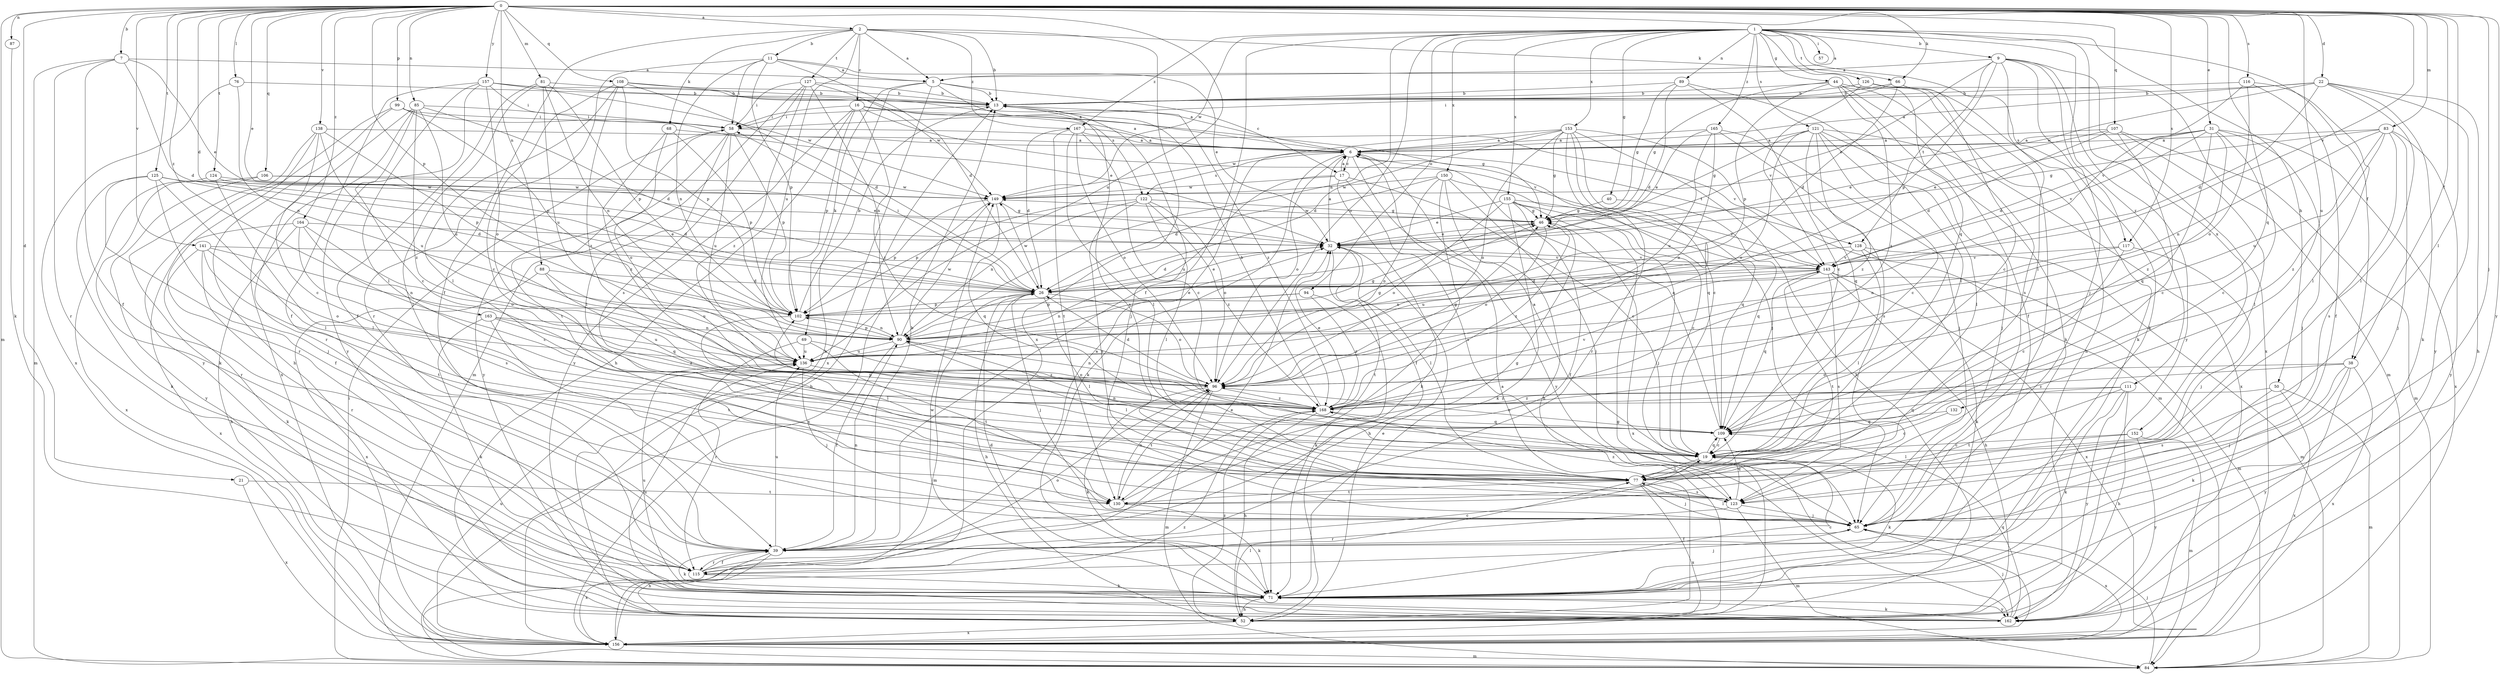 strict digraph  {
0;
1;
2;
5;
6;
7;
9;
11;
13;
16;
17;
19;
21;
22;
26;
31;
32;
38;
39;
40;
44;
46;
50;
52;
57;
58;
65;
66;
68;
69;
71;
76;
77;
81;
83;
84;
85;
87;
88;
89;
90;
94;
96;
99;
102;
106;
107;
108;
109;
111;
115;
116;
117;
121;
122;
123;
124;
125;
126;
127;
128;
130;
132;
136;
138;
141;
143;
149;
150;
152;
153;
155;
156;
157;
162;
163;
164;
165;
167;
168;
0 -> 2  [label=a];
0 -> 7  [label=b];
0 -> 21  [label=d];
0 -> 22  [label=d];
0 -> 26  [label=d];
0 -> 31  [label=e];
0 -> 32  [label=e];
0 -> 38  [label=f];
0 -> 65  [label=j];
0 -> 66  [label=k];
0 -> 76  [label=l];
0 -> 77  [label=l];
0 -> 81  [label=m];
0 -> 83  [label=m];
0 -> 84  [label=m];
0 -> 85  [label=n];
0 -> 87  [label=n];
0 -> 88  [label=n];
0 -> 99  [label=p];
0 -> 102  [label=p];
0 -> 106  [label=q];
0 -> 107  [label=q];
0 -> 108  [label=q];
0 -> 109  [label=q];
0 -> 116  [label=s];
0 -> 117  [label=s];
0 -> 124  [label=t];
0 -> 125  [label=t];
0 -> 132  [label=u];
0 -> 136  [label=u];
0 -> 138  [label=v];
0 -> 141  [label=v];
0 -> 143  [label=v];
0 -> 157  [label=y];
0 -> 162  [label=y];
0 -> 163  [label=z];
0 -> 164  [label=z];
1 -> 5  [label=a];
1 -> 9  [label=b];
1 -> 38  [label=f];
1 -> 39  [label=f];
1 -> 40  [label=g];
1 -> 44  [label=g];
1 -> 50  [label=h];
1 -> 57  [label=i];
1 -> 89  [label=n];
1 -> 90  [label=n];
1 -> 94  [label=o];
1 -> 96  [label=o];
1 -> 109  [label=q];
1 -> 111  [label=r];
1 -> 117  [label=s];
1 -> 121  [label=s];
1 -> 126  [label=t];
1 -> 149  [label=w];
1 -> 150  [label=x];
1 -> 152  [label=x];
1 -> 153  [label=x];
1 -> 155  [label=x];
1 -> 165  [label=z];
1 -> 167  [label=z];
2 -> 5  [label=a];
2 -> 11  [label=b];
2 -> 13  [label=b];
2 -> 16  [label=c];
2 -> 39  [label=f];
2 -> 66  [label=k];
2 -> 68  [label=k];
2 -> 127  [label=t];
2 -> 136  [label=u];
2 -> 156  [label=x];
2 -> 167  [label=z];
5 -> 13  [label=b];
5 -> 17  [label=c];
5 -> 52  [label=h];
5 -> 69  [label=k];
5 -> 122  [label=s];
5 -> 156  [label=x];
6 -> 17  [label=c];
6 -> 71  [label=k];
6 -> 96  [label=o];
6 -> 109  [label=q];
6 -> 122  [label=s];
6 -> 128  [label=t];
6 -> 162  [label=y];
7 -> 5  [label=a];
7 -> 26  [label=d];
7 -> 32  [label=e];
7 -> 39  [label=f];
7 -> 84  [label=m];
7 -> 115  [label=r];
9 -> 5  [label=a];
9 -> 32  [label=e];
9 -> 65  [label=j];
9 -> 71  [label=k];
9 -> 77  [label=l];
9 -> 102  [label=p];
9 -> 128  [label=t];
9 -> 156  [label=x];
9 -> 162  [label=y];
11 -> 5  [label=a];
11 -> 26  [label=d];
11 -> 32  [label=e];
11 -> 58  [label=i];
11 -> 90  [label=n];
11 -> 102  [label=p];
11 -> 115  [label=r];
13 -> 58  [label=i];
13 -> 65  [label=j];
13 -> 123  [label=s];
13 -> 168  [label=z];
16 -> 6  [label=a];
16 -> 46  [label=g];
16 -> 52  [label=h];
16 -> 58  [label=i];
16 -> 102  [label=p];
16 -> 143  [label=v];
16 -> 162  [label=y];
16 -> 168  [label=z];
17 -> 6  [label=a];
17 -> 19  [label=c];
17 -> 71  [label=k];
17 -> 123  [label=s];
17 -> 136  [label=u];
17 -> 149  [label=w];
19 -> 6  [label=a];
19 -> 71  [label=k];
19 -> 77  [label=l];
19 -> 90  [label=n];
19 -> 109  [label=q];
21 -> 130  [label=t];
21 -> 156  [label=x];
22 -> 6  [label=a];
22 -> 13  [label=b];
22 -> 26  [label=d];
22 -> 52  [label=h];
22 -> 71  [label=k];
22 -> 77  [label=l];
22 -> 149  [label=w];
22 -> 162  [label=y];
26 -> 32  [label=e];
26 -> 52  [label=h];
26 -> 58  [label=i];
26 -> 65  [label=j];
26 -> 77  [label=l];
26 -> 84  [label=m];
26 -> 96  [label=o];
26 -> 102  [label=p];
26 -> 149  [label=w];
31 -> 6  [label=a];
31 -> 19  [label=c];
31 -> 26  [label=d];
31 -> 32  [label=e];
31 -> 65  [label=j];
31 -> 109  [label=q];
31 -> 143  [label=v];
31 -> 156  [label=x];
31 -> 168  [label=z];
32 -> 6  [label=a];
32 -> 26  [label=d];
32 -> 52  [label=h];
32 -> 77  [label=l];
32 -> 130  [label=t];
32 -> 143  [label=v];
38 -> 65  [label=j];
38 -> 71  [label=k];
38 -> 96  [label=o];
38 -> 156  [label=x];
38 -> 162  [label=y];
38 -> 168  [label=z];
39 -> 6  [label=a];
39 -> 13  [label=b];
39 -> 52  [label=h];
39 -> 71  [label=k];
39 -> 90  [label=n];
39 -> 115  [label=r];
39 -> 136  [label=u];
39 -> 156  [label=x];
40 -> 46  [label=g];
40 -> 109  [label=q];
44 -> 13  [label=b];
44 -> 39  [label=f];
44 -> 46  [label=g];
44 -> 52  [label=h];
44 -> 71  [label=k];
44 -> 102  [label=p];
44 -> 123  [label=s];
44 -> 168  [label=z];
46 -> 32  [label=e];
46 -> 96  [label=o];
46 -> 149  [label=w];
46 -> 156  [label=x];
46 -> 168  [label=z];
50 -> 84  [label=m];
50 -> 123  [label=s];
50 -> 156  [label=x];
50 -> 168  [label=z];
52 -> 6  [label=a];
52 -> 32  [label=e];
52 -> 46  [label=g];
52 -> 77  [label=l];
52 -> 156  [label=x];
52 -> 168  [label=z];
58 -> 6  [label=a];
58 -> 77  [label=l];
58 -> 102  [label=p];
58 -> 130  [label=t];
58 -> 136  [label=u];
58 -> 162  [label=y];
65 -> 39  [label=f];
65 -> 77  [label=l];
65 -> 156  [label=x];
66 -> 13  [label=b];
66 -> 26  [label=d];
66 -> 58  [label=i];
66 -> 65  [label=j];
66 -> 71  [label=k];
68 -> 6  [label=a];
68 -> 96  [label=o];
68 -> 102  [label=p];
68 -> 168  [label=z];
69 -> 115  [label=r];
69 -> 130  [label=t];
69 -> 136  [label=u];
69 -> 168  [label=z];
71 -> 19  [label=c];
71 -> 26  [label=d];
71 -> 52  [label=h];
71 -> 136  [label=u];
71 -> 162  [label=y];
76 -> 13  [label=b];
76 -> 90  [label=n];
76 -> 156  [label=x];
77 -> 65  [label=j];
77 -> 123  [label=s];
77 -> 130  [label=t];
77 -> 156  [label=x];
81 -> 13  [label=b];
81 -> 39  [label=f];
81 -> 65  [label=j];
81 -> 90  [label=n];
81 -> 102  [label=p];
81 -> 136  [label=u];
83 -> 6  [label=a];
83 -> 46  [label=g];
83 -> 65  [label=j];
83 -> 90  [label=n];
83 -> 123  [label=s];
83 -> 136  [label=u];
83 -> 162  [label=y];
83 -> 168  [label=z];
84 -> 13  [label=b];
84 -> 58  [label=i];
84 -> 65  [label=j];
85 -> 19  [label=c];
85 -> 26  [label=d];
85 -> 58  [label=i];
85 -> 115  [label=r];
85 -> 136  [label=u];
85 -> 156  [label=x];
85 -> 168  [label=z];
87 -> 71  [label=k];
88 -> 26  [label=d];
88 -> 109  [label=q];
88 -> 136  [label=u];
88 -> 156  [label=x];
89 -> 13  [label=b];
89 -> 19  [label=c];
89 -> 26  [label=d];
89 -> 46  [label=g];
89 -> 77  [label=l];
90 -> 32  [label=e];
90 -> 39  [label=f];
90 -> 46  [label=g];
90 -> 77  [label=l];
90 -> 102  [label=p];
90 -> 136  [label=u];
90 -> 149  [label=w];
94 -> 71  [label=k];
94 -> 90  [label=n];
94 -> 102  [label=p];
94 -> 168  [label=z];
96 -> 26  [label=d];
96 -> 46  [label=g];
96 -> 71  [label=k];
96 -> 84  [label=m];
96 -> 90  [label=n];
96 -> 130  [label=t];
96 -> 168  [label=z];
99 -> 32  [label=e];
99 -> 52  [label=h];
99 -> 58  [label=i];
99 -> 102  [label=p];
99 -> 162  [label=y];
102 -> 13  [label=b];
102 -> 77  [label=l];
102 -> 90  [label=n];
106 -> 32  [label=e];
106 -> 115  [label=r];
106 -> 149  [label=w];
106 -> 162  [label=y];
107 -> 6  [label=a];
107 -> 19  [label=c];
107 -> 26  [label=d];
107 -> 32  [label=e];
107 -> 77  [label=l];
107 -> 84  [label=m];
108 -> 6  [label=a];
108 -> 13  [label=b];
108 -> 19  [label=c];
108 -> 26  [label=d];
108 -> 77  [label=l];
108 -> 102  [label=p];
108 -> 168  [label=z];
109 -> 6  [label=a];
109 -> 19  [label=c];
109 -> 96  [label=o];
109 -> 102  [label=p];
111 -> 52  [label=h];
111 -> 71  [label=k];
111 -> 109  [label=q];
111 -> 130  [label=t];
111 -> 162  [label=y];
111 -> 168  [label=z];
115 -> 19  [label=c];
115 -> 32  [label=e];
115 -> 39  [label=f];
115 -> 65  [label=j];
115 -> 71  [label=k];
115 -> 96  [label=o];
116 -> 13  [label=b];
116 -> 39  [label=f];
116 -> 77  [label=l];
116 -> 96  [label=o];
116 -> 143  [label=v];
117 -> 19  [label=c];
117 -> 65  [label=j];
117 -> 90  [label=n];
117 -> 143  [label=v];
121 -> 6  [label=a];
121 -> 19  [label=c];
121 -> 46  [label=g];
121 -> 65  [label=j];
121 -> 77  [label=l];
121 -> 96  [label=o];
121 -> 109  [label=q];
121 -> 156  [label=x];
121 -> 168  [label=z];
122 -> 46  [label=g];
122 -> 77  [label=l];
122 -> 90  [label=n];
122 -> 96  [label=o];
122 -> 102  [label=p];
122 -> 123  [label=s];
122 -> 168  [label=z];
123 -> 65  [label=j];
123 -> 84  [label=m];
123 -> 109  [label=q];
123 -> 115  [label=r];
123 -> 168  [label=z];
124 -> 26  [label=d];
124 -> 77  [label=l];
124 -> 149  [label=w];
124 -> 156  [label=x];
125 -> 26  [label=d];
125 -> 39  [label=f];
125 -> 65  [label=j];
125 -> 71  [label=k];
125 -> 77  [label=l];
125 -> 149  [label=w];
126 -> 13  [label=b];
126 -> 19  [label=c];
126 -> 84  [label=m];
126 -> 143  [label=v];
127 -> 13  [label=b];
127 -> 58  [label=i];
127 -> 84  [label=m];
127 -> 90  [label=n];
127 -> 123  [label=s];
127 -> 149  [label=w];
127 -> 168  [label=z];
128 -> 71  [label=k];
128 -> 77  [label=l];
128 -> 84  [label=m];
128 -> 136  [label=u];
128 -> 143  [label=v];
130 -> 46  [label=g];
130 -> 71  [label=k];
130 -> 96  [label=o];
132 -> 19  [label=c];
132 -> 109  [label=q];
136 -> 46  [label=g];
136 -> 65  [label=j];
136 -> 96  [label=o];
138 -> 6  [label=a];
138 -> 19  [label=c];
138 -> 71  [label=k];
138 -> 102  [label=p];
138 -> 115  [label=r];
138 -> 136  [label=u];
141 -> 71  [label=k];
141 -> 90  [label=n];
141 -> 96  [label=o];
141 -> 115  [label=r];
141 -> 130  [label=t];
141 -> 143  [label=v];
143 -> 26  [label=d];
143 -> 52  [label=h];
143 -> 84  [label=m];
143 -> 90  [label=n];
143 -> 109  [label=q];
143 -> 123  [label=s];
143 -> 130  [label=t];
143 -> 156  [label=x];
149 -> 46  [label=g];
149 -> 102  [label=p];
149 -> 109  [label=q];
149 -> 156  [label=x];
150 -> 26  [label=d];
150 -> 39  [label=f];
150 -> 52  [label=h];
150 -> 65  [label=j];
150 -> 96  [label=o];
150 -> 109  [label=q];
150 -> 149  [label=w];
152 -> 19  [label=c];
152 -> 77  [label=l];
152 -> 84  [label=m];
152 -> 162  [label=y];
153 -> 6  [label=a];
153 -> 19  [label=c];
153 -> 26  [label=d];
153 -> 46  [label=g];
153 -> 52  [label=h];
153 -> 65  [label=j];
153 -> 84  [label=m];
153 -> 96  [label=o];
153 -> 115  [label=r];
153 -> 149  [label=w];
155 -> 19  [label=c];
155 -> 32  [label=e];
155 -> 39  [label=f];
155 -> 46  [label=g];
155 -> 65  [label=j];
155 -> 71  [label=k];
155 -> 96  [label=o];
155 -> 143  [label=v];
156 -> 84  [label=m];
156 -> 136  [label=u];
156 -> 168  [label=z];
157 -> 6  [label=a];
157 -> 13  [label=b];
157 -> 39  [label=f];
157 -> 58  [label=i];
157 -> 77  [label=l];
157 -> 96  [label=o];
157 -> 149  [label=w];
157 -> 162  [label=y];
162 -> 65  [label=j];
162 -> 71  [label=k];
162 -> 109  [label=q];
162 -> 136  [label=u];
162 -> 149  [label=w];
163 -> 71  [label=k];
163 -> 90  [label=n];
163 -> 130  [label=t];
163 -> 136  [label=u];
163 -> 168  [label=z];
164 -> 19  [label=c];
164 -> 32  [label=e];
164 -> 52  [label=h];
164 -> 96  [label=o];
164 -> 123  [label=s];
164 -> 156  [label=x];
165 -> 6  [label=a];
165 -> 32  [label=e];
165 -> 65  [label=j];
165 -> 96  [label=o];
165 -> 123  [label=s];
165 -> 136  [label=u];
167 -> 6  [label=a];
167 -> 19  [label=c];
167 -> 26  [label=d];
167 -> 77  [label=l];
167 -> 96  [label=o];
167 -> 130  [label=t];
167 -> 143  [label=v];
168 -> 13  [label=b];
168 -> 32  [label=e];
168 -> 52  [label=h];
168 -> 109  [label=q];
168 -> 143  [label=v];
}
